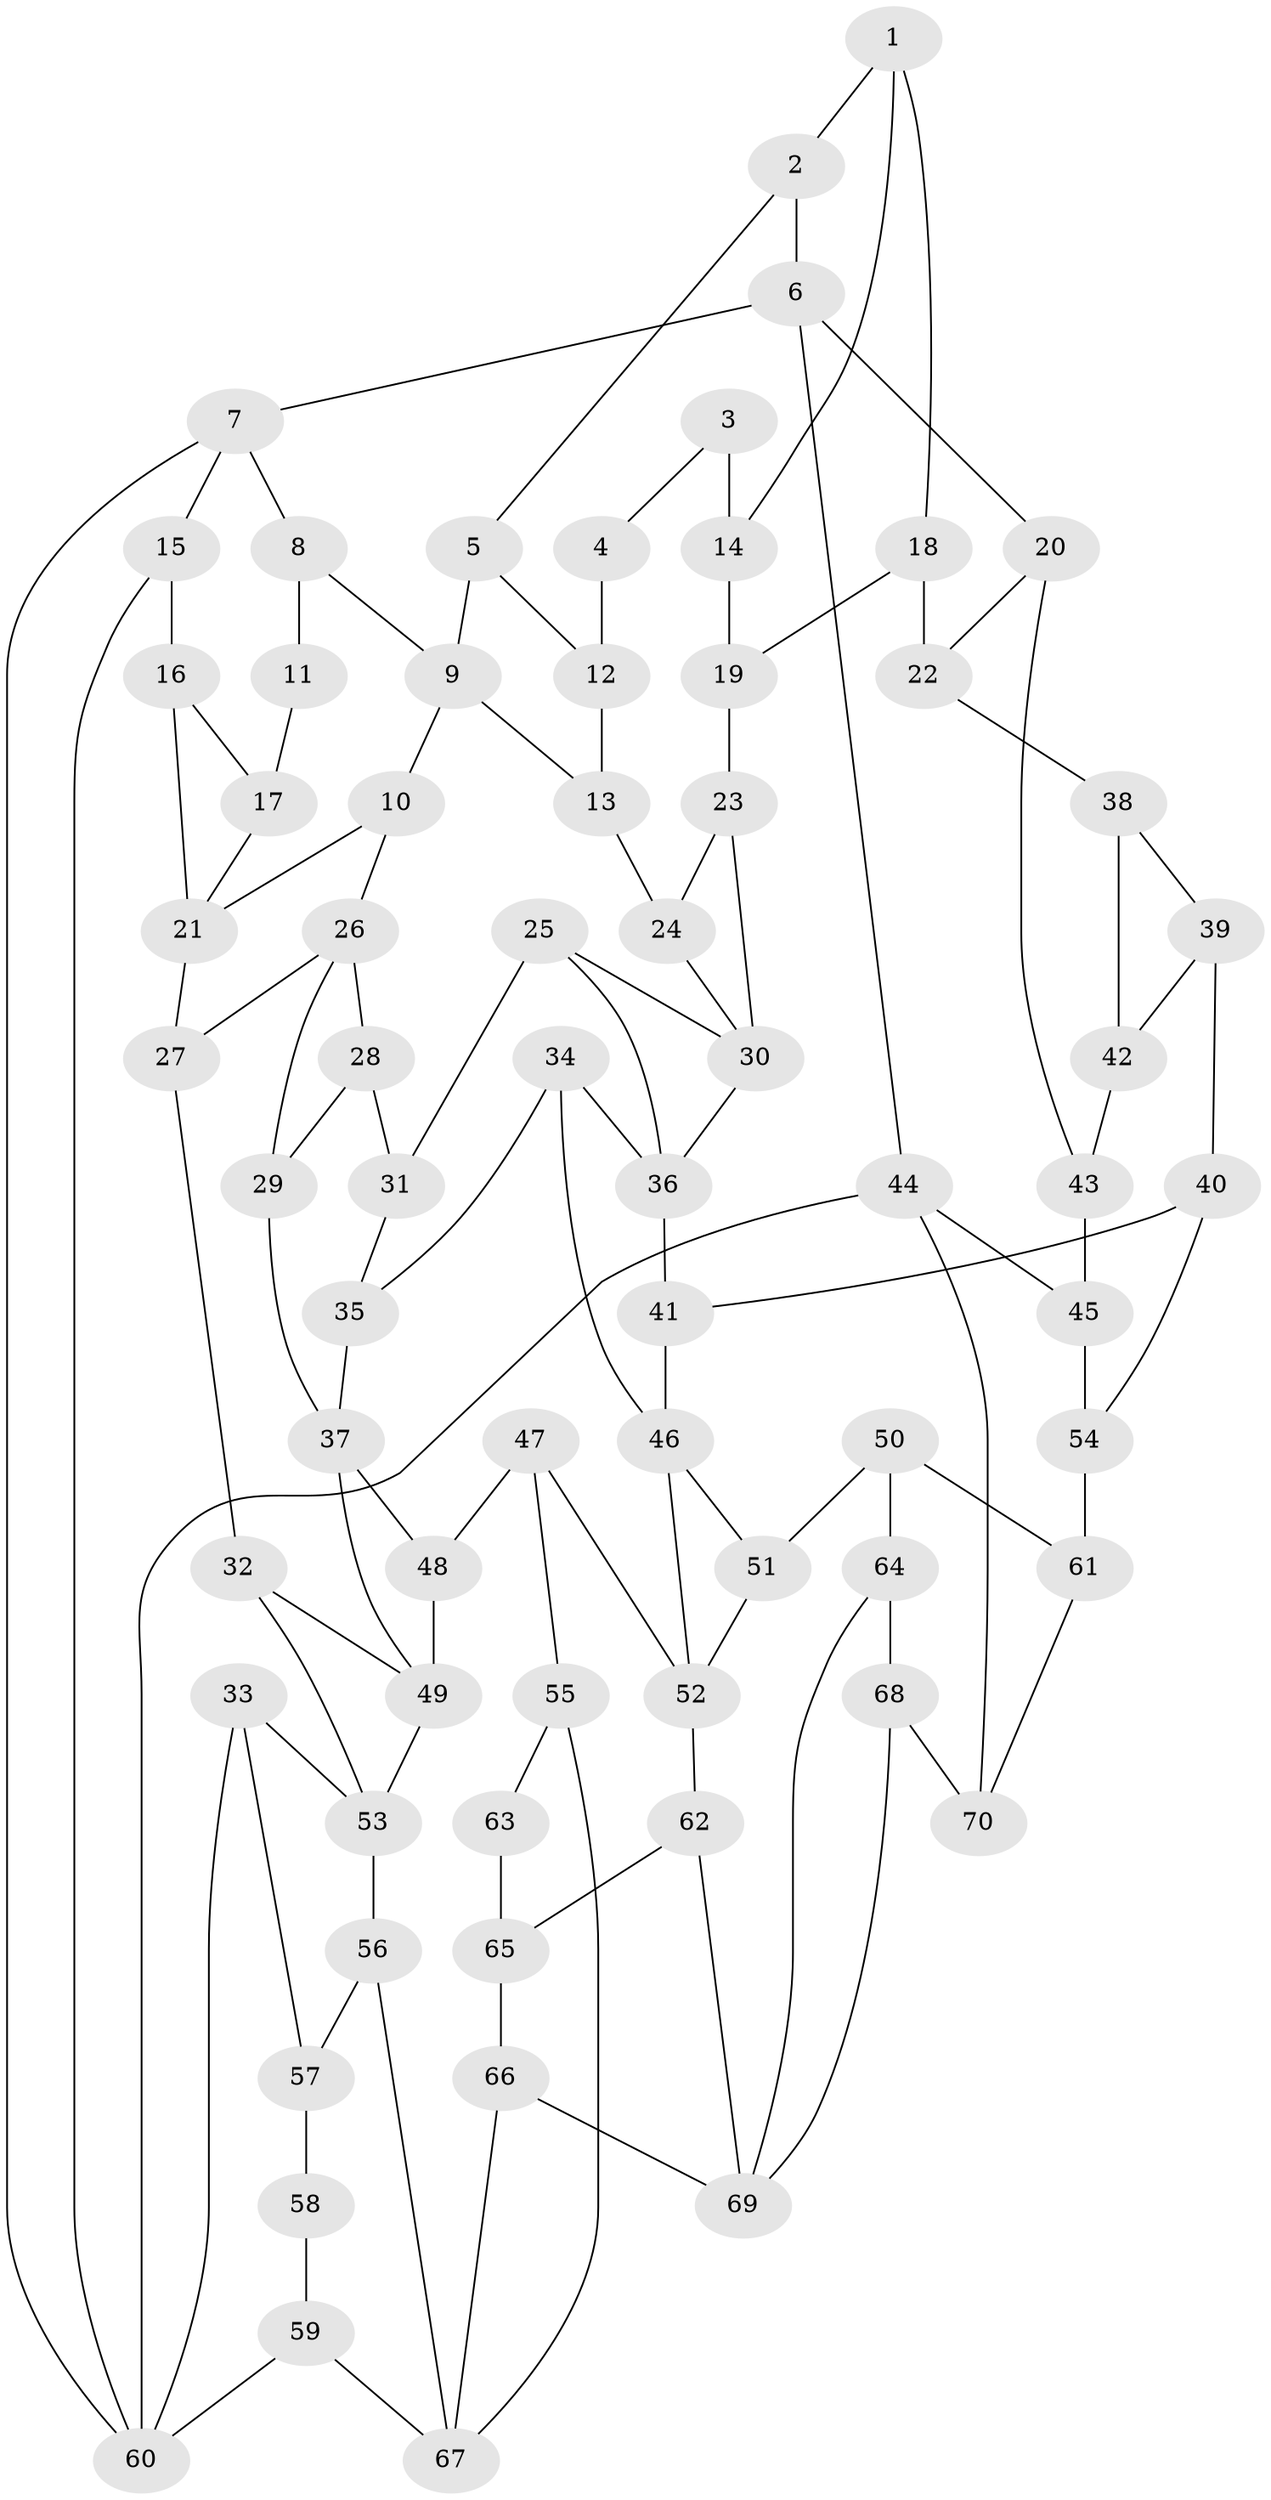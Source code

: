 // original degree distribution, {3: 0.02, 4: 0.28, 6: 0.26, 5: 0.44}
// Generated by graph-tools (version 1.1) at 2025/38/03/04/25 23:38:29]
// undirected, 70 vertices, 111 edges
graph export_dot {
  node [color=gray90,style=filled];
  1;
  2;
  3;
  4;
  5;
  6;
  7;
  8;
  9;
  10;
  11;
  12;
  13;
  14;
  15;
  16;
  17;
  18;
  19;
  20;
  21;
  22;
  23;
  24;
  25;
  26;
  27;
  28;
  29;
  30;
  31;
  32;
  33;
  34;
  35;
  36;
  37;
  38;
  39;
  40;
  41;
  42;
  43;
  44;
  45;
  46;
  47;
  48;
  49;
  50;
  51;
  52;
  53;
  54;
  55;
  56;
  57;
  58;
  59;
  60;
  61;
  62;
  63;
  64;
  65;
  66;
  67;
  68;
  69;
  70;
  1 -- 2 [weight=1.0];
  1 -- 14 [weight=1.0];
  1 -- 18 [weight=1.0];
  2 -- 5 [weight=1.0];
  2 -- 6 [weight=1.0];
  3 -- 4 [weight=1.0];
  3 -- 14 [weight=2.0];
  4 -- 12 [weight=2.0];
  5 -- 9 [weight=1.0];
  5 -- 12 [weight=1.0];
  6 -- 7 [weight=1.0];
  6 -- 20 [weight=1.0];
  6 -- 44 [weight=1.0];
  7 -- 8 [weight=1.0];
  7 -- 15 [weight=1.0];
  7 -- 60 [weight=1.0];
  8 -- 9 [weight=1.0];
  8 -- 11 [weight=1.0];
  9 -- 10 [weight=1.0];
  9 -- 13 [weight=1.0];
  10 -- 21 [weight=1.0];
  10 -- 26 [weight=1.0];
  11 -- 17 [weight=2.0];
  12 -- 13 [weight=1.0];
  13 -- 24 [weight=1.0];
  14 -- 19 [weight=1.0];
  15 -- 16 [weight=1.0];
  15 -- 60 [weight=1.0];
  16 -- 17 [weight=1.0];
  16 -- 21 [weight=1.0];
  17 -- 21 [weight=1.0];
  18 -- 19 [weight=1.0];
  18 -- 22 [weight=2.0];
  19 -- 23 [weight=1.0];
  20 -- 22 [weight=1.0];
  20 -- 43 [weight=1.0];
  21 -- 27 [weight=1.0];
  22 -- 38 [weight=1.0];
  23 -- 24 [weight=1.0];
  23 -- 30 [weight=1.0];
  24 -- 30 [weight=1.0];
  25 -- 30 [weight=1.0];
  25 -- 31 [weight=1.0];
  25 -- 36 [weight=1.0];
  26 -- 27 [weight=1.0];
  26 -- 28 [weight=1.0];
  26 -- 29 [weight=1.0];
  27 -- 32 [weight=1.0];
  28 -- 29 [weight=1.0];
  28 -- 31 [weight=2.0];
  29 -- 37 [weight=1.0];
  30 -- 36 [weight=1.0];
  31 -- 35 [weight=1.0];
  32 -- 49 [weight=1.0];
  32 -- 53 [weight=1.0];
  33 -- 53 [weight=1.0];
  33 -- 57 [weight=1.0];
  33 -- 60 [weight=1.0];
  34 -- 35 [weight=1.0];
  34 -- 36 [weight=1.0];
  34 -- 46 [weight=1.0];
  35 -- 37 [weight=1.0];
  36 -- 41 [weight=1.0];
  37 -- 48 [weight=1.0];
  37 -- 49 [weight=1.0];
  38 -- 39 [weight=1.0];
  38 -- 42 [weight=1.0];
  39 -- 40 [weight=1.0];
  39 -- 42 [weight=1.0];
  40 -- 41 [weight=1.0];
  40 -- 54 [weight=1.0];
  41 -- 46 [weight=1.0];
  42 -- 43 [weight=2.0];
  43 -- 45 [weight=1.0];
  44 -- 45 [weight=1.0];
  44 -- 60 [weight=1.0];
  44 -- 70 [weight=1.0];
  45 -- 54 [weight=1.0];
  46 -- 51 [weight=1.0];
  46 -- 52 [weight=1.0];
  47 -- 48 [weight=1.0];
  47 -- 52 [weight=1.0];
  47 -- 55 [weight=1.0];
  48 -- 49 [weight=1.0];
  49 -- 53 [weight=1.0];
  50 -- 51 [weight=1.0];
  50 -- 61 [weight=1.0];
  50 -- 64 [weight=1.0];
  51 -- 52 [weight=1.0];
  52 -- 62 [weight=1.0];
  53 -- 56 [weight=1.0];
  54 -- 61 [weight=2.0];
  55 -- 63 [weight=1.0];
  55 -- 67 [weight=1.0];
  56 -- 57 [weight=1.0];
  56 -- 67 [weight=1.0];
  57 -- 58 [weight=2.0];
  58 -- 59 [weight=1.0];
  59 -- 60 [weight=1.0];
  59 -- 67 [weight=1.0];
  61 -- 70 [weight=1.0];
  62 -- 65 [weight=1.0];
  62 -- 69 [weight=1.0];
  63 -- 65 [weight=2.0];
  64 -- 68 [weight=1.0];
  64 -- 69 [weight=1.0];
  65 -- 66 [weight=1.0];
  66 -- 67 [weight=1.0];
  66 -- 69 [weight=1.0];
  68 -- 69 [weight=1.0];
  68 -- 70 [weight=2.0];
}
